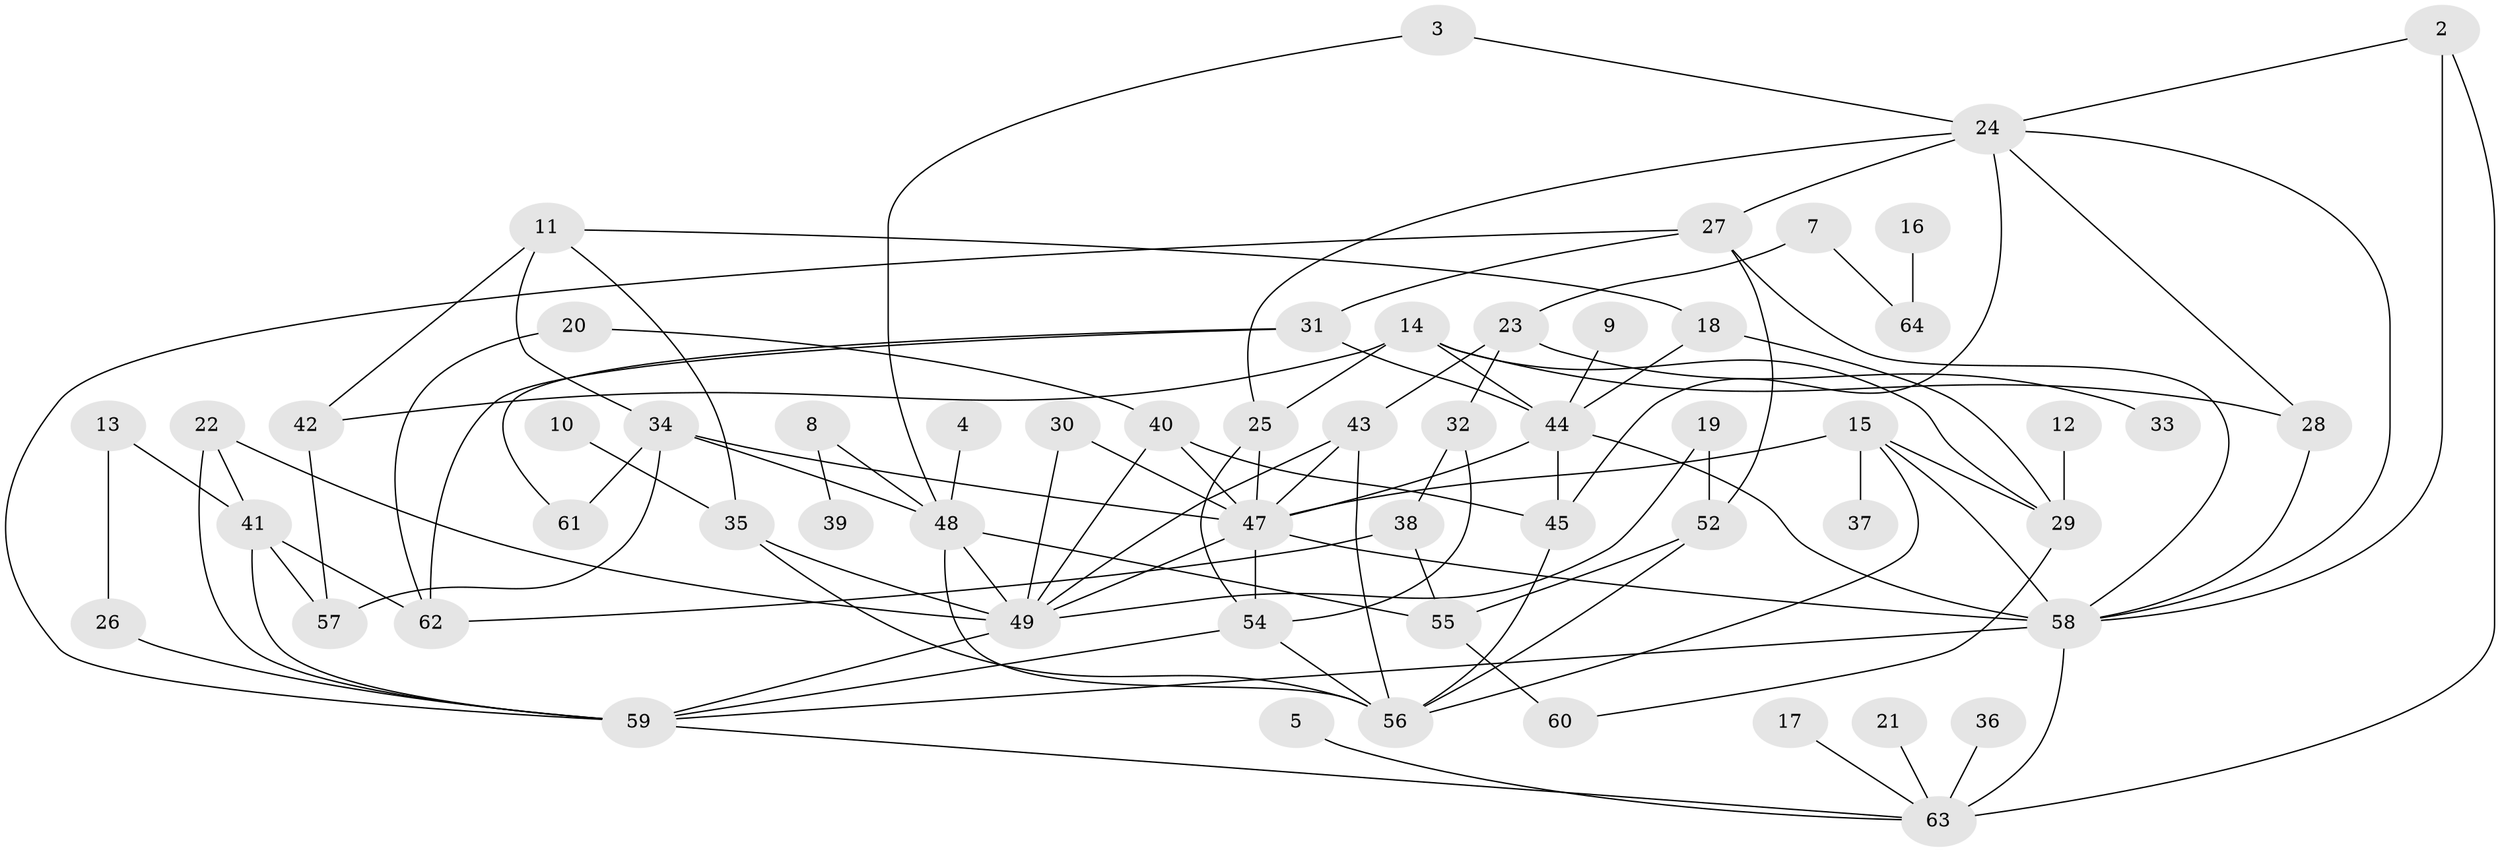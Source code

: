 // original degree distribution, {2: 0.3203125, 4: 0.1796875, 0: 0.03125, 1: 0.1875, 3: 0.15625, 6: 0.0390625, 5: 0.078125, 8: 0.0078125}
// Generated by graph-tools (version 1.1) at 2025/49/03/09/25 03:49:08]
// undirected, 58 vertices, 104 edges
graph export_dot {
graph [start="1"]
  node [color=gray90,style=filled];
  2;
  3;
  4;
  5;
  7;
  8;
  9;
  10;
  11;
  12;
  13;
  14;
  15;
  16;
  17;
  18;
  19;
  20;
  21;
  22;
  23;
  24;
  25;
  26;
  27;
  28;
  29;
  30;
  31;
  32;
  33;
  34;
  35;
  36;
  37;
  38;
  39;
  40;
  41;
  42;
  43;
  44;
  45;
  47;
  48;
  49;
  52;
  54;
  55;
  56;
  57;
  58;
  59;
  60;
  61;
  62;
  63;
  64;
  2 -- 24 [weight=1.0];
  2 -- 58 [weight=1.0];
  2 -- 63 [weight=1.0];
  3 -- 24 [weight=1.0];
  3 -- 48 [weight=1.0];
  4 -- 48 [weight=1.0];
  5 -- 63 [weight=1.0];
  7 -- 23 [weight=1.0];
  7 -- 64 [weight=1.0];
  8 -- 39 [weight=1.0];
  8 -- 48 [weight=1.0];
  9 -- 44 [weight=1.0];
  10 -- 35 [weight=1.0];
  11 -- 18 [weight=1.0];
  11 -- 34 [weight=1.0];
  11 -- 35 [weight=1.0];
  11 -- 42 [weight=1.0];
  12 -- 29 [weight=1.0];
  13 -- 26 [weight=1.0];
  13 -- 41 [weight=1.0];
  14 -- 25 [weight=1.0];
  14 -- 28 [weight=1.0];
  14 -- 29 [weight=1.0];
  14 -- 42 [weight=1.0];
  14 -- 44 [weight=1.0];
  15 -- 29 [weight=1.0];
  15 -- 37 [weight=1.0];
  15 -- 47 [weight=1.0];
  15 -- 56 [weight=1.0];
  15 -- 58 [weight=1.0];
  16 -- 64 [weight=1.0];
  17 -- 63 [weight=1.0];
  18 -- 29 [weight=1.0];
  18 -- 44 [weight=1.0];
  19 -- 49 [weight=1.0];
  19 -- 52 [weight=1.0];
  20 -- 40 [weight=1.0];
  20 -- 62 [weight=1.0];
  21 -- 63 [weight=1.0];
  22 -- 41 [weight=1.0];
  22 -- 49 [weight=1.0];
  22 -- 59 [weight=1.0];
  23 -- 32 [weight=1.0];
  23 -- 33 [weight=1.0];
  23 -- 43 [weight=1.0];
  24 -- 25 [weight=1.0];
  24 -- 27 [weight=1.0];
  24 -- 28 [weight=1.0];
  24 -- 45 [weight=1.0];
  24 -- 58 [weight=1.0];
  25 -- 47 [weight=1.0];
  25 -- 54 [weight=1.0];
  26 -- 59 [weight=1.0];
  27 -- 31 [weight=1.0];
  27 -- 52 [weight=1.0];
  27 -- 58 [weight=1.0];
  27 -- 59 [weight=1.0];
  28 -- 58 [weight=1.0];
  29 -- 60 [weight=1.0];
  30 -- 47 [weight=1.0];
  30 -- 49 [weight=1.0];
  31 -- 44 [weight=1.0];
  31 -- 61 [weight=1.0];
  31 -- 62 [weight=1.0];
  32 -- 38 [weight=1.0];
  32 -- 54 [weight=1.0];
  34 -- 47 [weight=1.0];
  34 -- 48 [weight=1.0];
  34 -- 57 [weight=1.0];
  34 -- 61 [weight=1.0];
  35 -- 49 [weight=1.0];
  35 -- 56 [weight=1.0];
  36 -- 63 [weight=1.0];
  38 -- 55 [weight=1.0];
  38 -- 62 [weight=1.0];
  40 -- 45 [weight=1.0];
  40 -- 47 [weight=1.0];
  40 -- 49 [weight=1.0];
  41 -- 57 [weight=1.0];
  41 -- 59 [weight=1.0];
  41 -- 62 [weight=1.0];
  42 -- 57 [weight=1.0];
  43 -- 47 [weight=1.0];
  43 -- 49 [weight=1.0];
  43 -- 56 [weight=1.0];
  44 -- 45 [weight=1.0];
  44 -- 47 [weight=1.0];
  44 -- 58 [weight=1.0];
  45 -- 56 [weight=1.0];
  47 -- 49 [weight=1.0];
  47 -- 54 [weight=1.0];
  47 -- 58 [weight=1.0];
  48 -- 49 [weight=1.0];
  48 -- 55 [weight=1.0];
  48 -- 56 [weight=1.0];
  49 -- 59 [weight=1.0];
  52 -- 55 [weight=1.0];
  52 -- 56 [weight=1.0];
  54 -- 56 [weight=1.0];
  54 -- 59 [weight=1.0];
  55 -- 60 [weight=1.0];
  58 -- 59 [weight=1.0];
  58 -- 63 [weight=2.0];
  59 -- 63 [weight=1.0];
}
